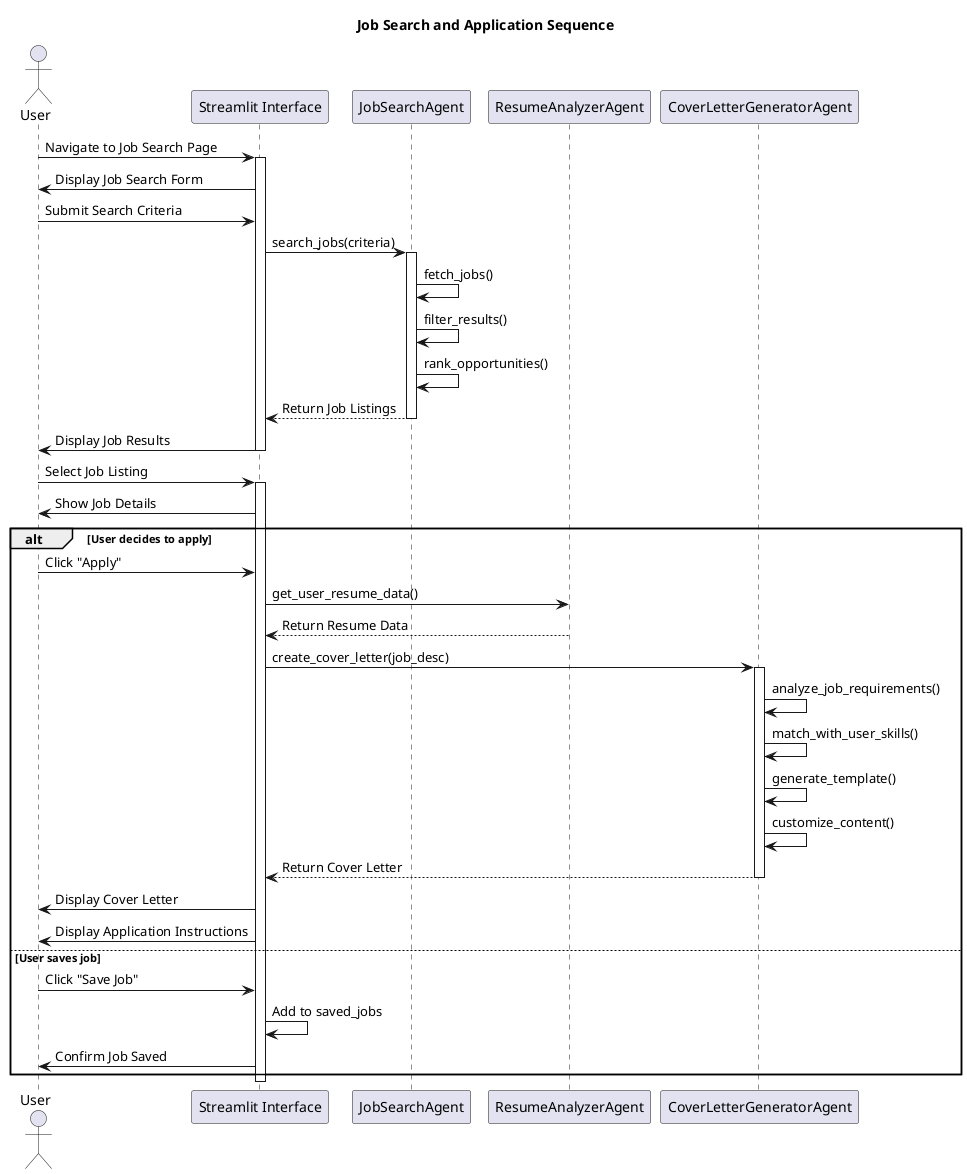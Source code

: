 @startuml Job Search Sequence

actor "User" as user
participant "Streamlit Interface" as ui
participant "JobSearchAgent" as jobAgent
participant "ResumeAnalyzerAgent" as resumeAgent
participant "CoverLetterGeneratorAgent" as coverAgent

title Job Search and Application Sequence

user -> ui : Navigate to Job Search Page
activate ui

ui -> user : Display Job Search Form
user -> ui : Submit Search Criteria
ui -> jobAgent : search_jobs(criteria)
activate jobAgent

jobAgent -> jobAgent : fetch_jobs()
jobAgent -> jobAgent : filter_results()
jobAgent -> jobAgent : rank_opportunities()

jobAgent --> ui : Return Job Listings
deactivate jobAgent

ui -> user : Display Job Results
deactivate ui

user -> ui : Select Job Listing
activate ui
ui -> user : Show Job Details

alt User decides to apply
    user -> ui : Click "Apply"
    ui -> resumeAgent : get_user_resume_data()
    resumeAgent --> ui : Return Resume Data

    ui -> coverAgent : create_cover_letter(job_desc)
    activate coverAgent
    coverAgent -> coverAgent : analyze_job_requirements()
    coverAgent -> coverAgent : match_with_user_skills()
    coverAgent -> coverAgent : generate_template()
    coverAgent -> coverAgent : customize_content()
    coverAgent --> ui : Return Cover Letter
    deactivate coverAgent
    
    ui -> user : Display Cover Letter
    ui -> user : Display Application Instructions
else User saves job
    user -> ui : Click "Save Job"
    ui -> ui : Add to saved_jobs
    ui -> user : Confirm Job Saved
end

deactivate ui

@enduml 